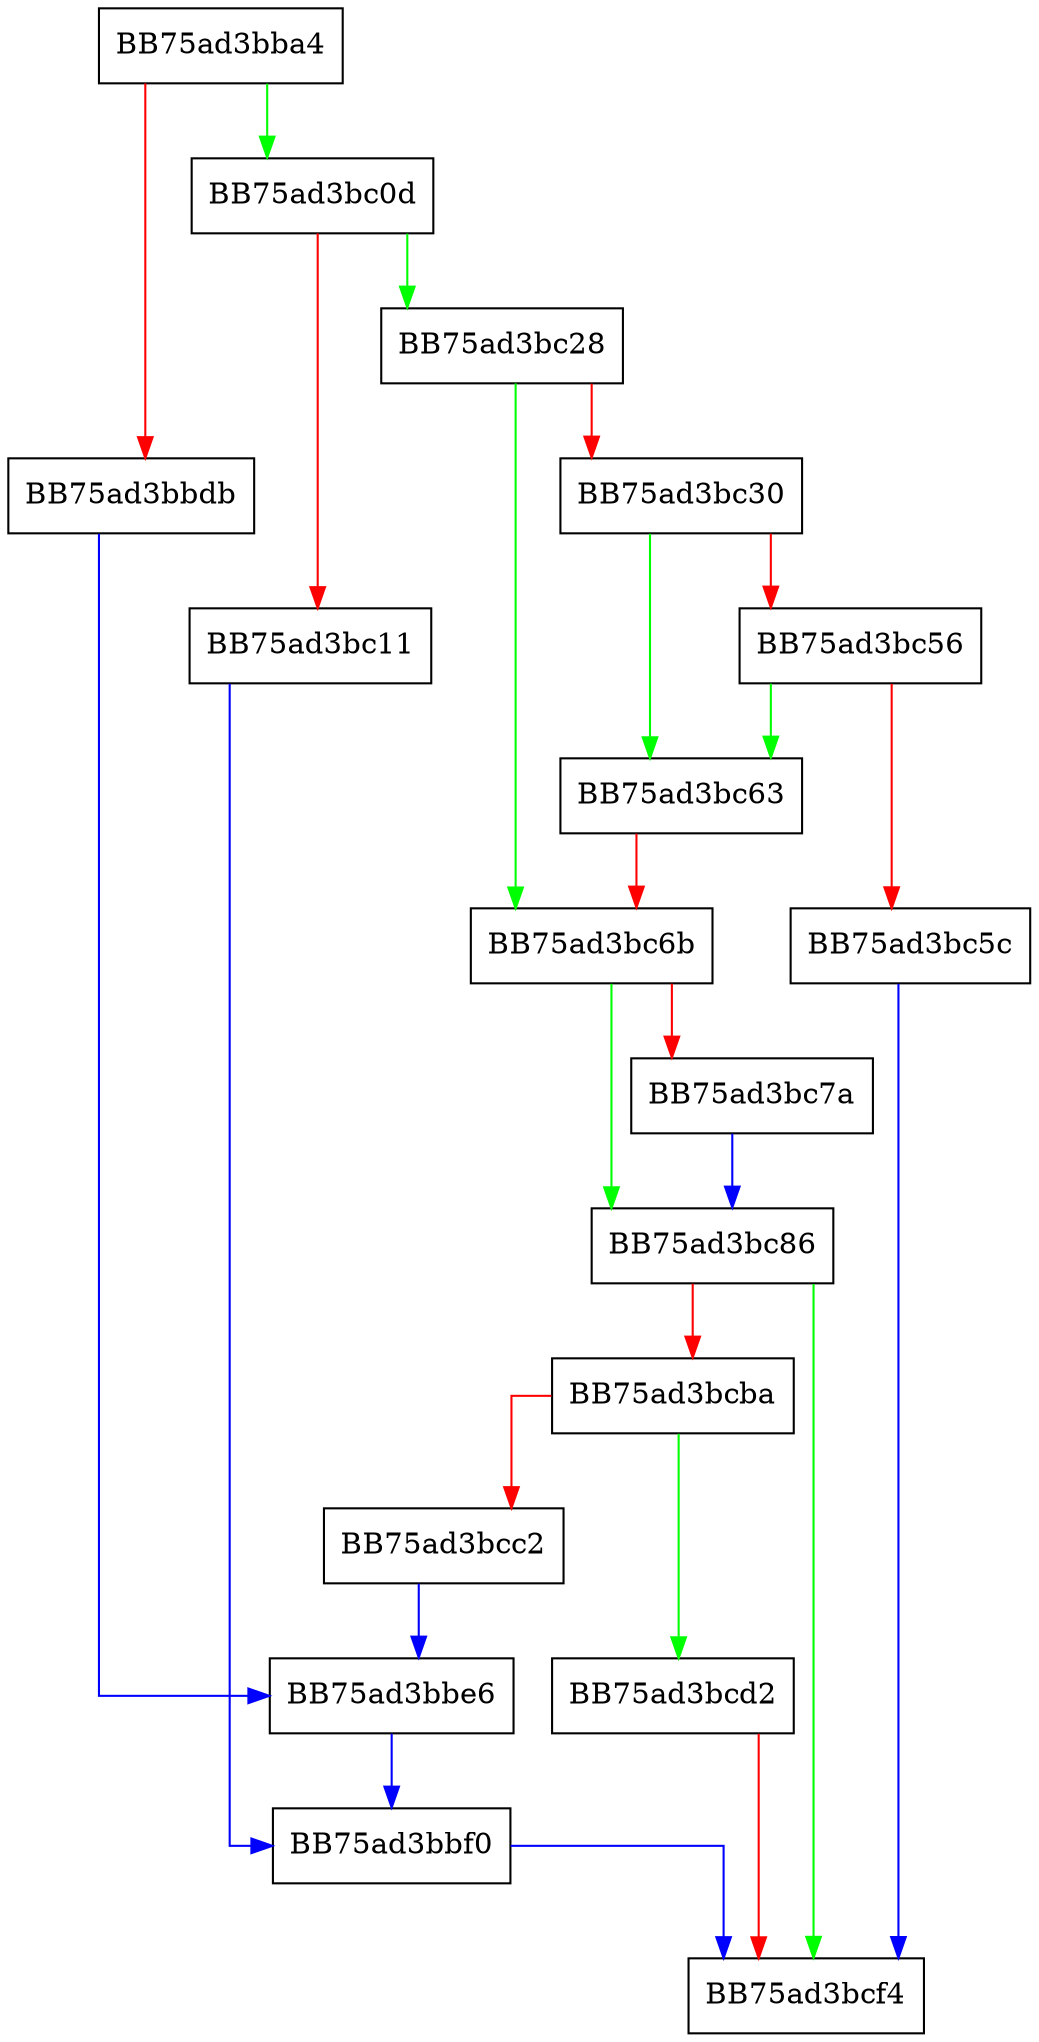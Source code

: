 digraph create_output_buffer {
  node [shape="box"];
  graph [splines=ortho];
  BB75ad3bba4 -> BB75ad3bc0d [color="green"];
  BB75ad3bba4 -> BB75ad3bbdb [color="red"];
  BB75ad3bbdb -> BB75ad3bbe6 [color="blue"];
  BB75ad3bbe6 -> BB75ad3bbf0 [color="blue"];
  BB75ad3bbf0 -> BB75ad3bcf4 [color="blue"];
  BB75ad3bc0d -> BB75ad3bc28 [color="green"];
  BB75ad3bc0d -> BB75ad3bc11 [color="red"];
  BB75ad3bc11 -> BB75ad3bbf0 [color="blue"];
  BB75ad3bc28 -> BB75ad3bc6b [color="green"];
  BB75ad3bc28 -> BB75ad3bc30 [color="red"];
  BB75ad3bc30 -> BB75ad3bc63 [color="green"];
  BB75ad3bc30 -> BB75ad3bc56 [color="red"];
  BB75ad3bc56 -> BB75ad3bc63 [color="green"];
  BB75ad3bc56 -> BB75ad3bc5c [color="red"];
  BB75ad3bc5c -> BB75ad3bcf4 [color="blue"];
  BB75ad3bc63 -> BB75ad3bc6b [color="red"];
  BB75ad3bc6b -> BB75ad3bc86 [color="green"];
  BB75ad3bc6b -> BB75ad3bc7a [color="red"];
  BB75ad3bc7a -> BB75ad3bc86 [color="blue"];
  BB75ad3bc86 -> BB75ad3bcf4 [color="green"];
  BB75ad3bc86 -> BB75ad3bcba [color="red"];
  BB75ad3bcba -> BB75ad3bcd2 [color="green"];
  BB75ad3bcba -> BB75ad3bcc2 [color="red"];
  BB75ad3bcc2 -> BB75ad3bbe6 [color="blue"];
  BB75ad3bcd2 -> BB75ad3bcf4 [color="red"];
}
